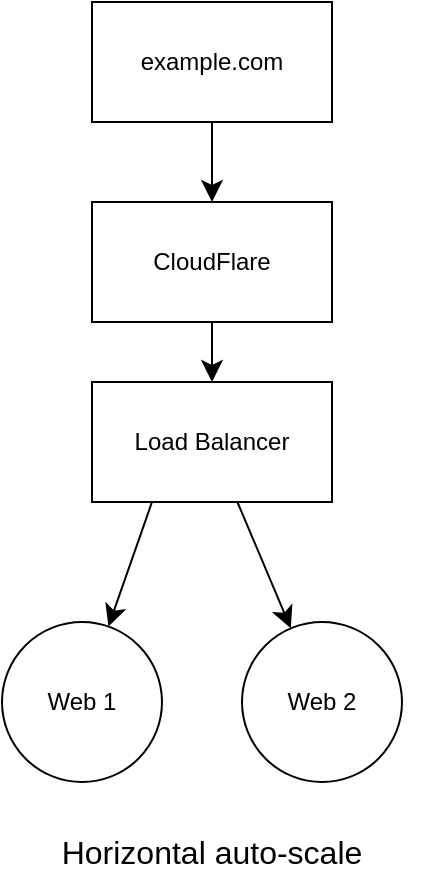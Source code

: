 <mxfile version="24.7.17">
  <diagram name="Page-1" id="9NJbW2qG5AQis5DbMxxJ">
    <mxGraphModel dx="1015" dy="814" grid="1" gridSize="10" guides="1" tooltips="1" connect="1" arrows="1" fold="1" page="1" pageScale="1" pageWidth="827" pageHeight="1169" math="0" shadow="0">
      <root>
        <mxCell id="0" />
        <mxCell id="1" parent="0" />
        <mxCell id="QZBLLaXXZIAT3Zc7Mf0y-6" value="" style="edgeStyle=none;curved=1;rounded=0;orthogonalLoop=1;jettySize=auto;html=1;fontSize=12;startSize=8;endSize=8;entryX=0.5;entryY=0;entryDx=0;entryDy=0;" edge="1" parent="1" source="QZBLLaXXZIAT3Zc7Mf0y-1" target="QZBLLaXXZIAT3Zc7Mf0y-12">
          <mxGeometry relative="1" as="geometry">
            <mxPoint x="580" y="130" as="targetPoint" />
          </mxGeometry>
        </mxCell>
        <mxCell id="QZBLLaXXZIAT3Zc7Mf0y-1" value="example.com" style="rounded=0;whiteSpace=wrap;html=1;" vertex="1" parent="1">
          <mxGeometry x="340" y="20" width="120" height="60" as="geometry" />
        </mxCell>
        <mxCell id="QZBLLaXXZIAT3Zc7Mf0y-2" value="Web 1" style="ellipse;whiteSpace=wrap;html=1;aspect=fixed;" vertex="1" parent="1">
          <mxGeometry x="295" y="330" width="80" height="80" as="geometry" />
        </mxCell>
        <mxCell id="QZBLLaXXZIAT3Zc7Mf0y-3" value="Web 2" style="ellipse;whiteSpace=wrap;html=1;aspect=fixed;" vertex="1" parent="1">
          <mxGeometry x="415" y="330" width="80" height="80" as="geometry" />
        </mxCell>
        <mxCell id="QZBLLaXXZIAT3Zc7Mf0y-4" value="Horizontal auto-scale" style="text;strokeColor=none;fillColor=none;html=1;align=center;verticalAlign=middle;whiteSpace=wrap;rounded=0;fontSize=16;" vertex="1" parent="1">
          <mxGeometry x="295" y="430" width="210" height="30" as="geometry" />
        </mxCell>
        <mxCell id="QZBLLaXXZIAT3Zc7Mf0y-9" value="" style="edgeStyle=none;curved=1;rounded=0;orthogonalLoop=1;jettySize=auto;html=1;fontSize=12;startSize=8;endSize=8;" edge="1" parent="1" source="QZBLLaXXZIAT3Zc7Mf0y-8" target="QZBLLaXXZIAT3Zc7Mf0y-3">
          <mxGeometry relative="1" as="geometry" />
        </mxCell>
        <mxCell id="QZBLLaXXZIAT3Zc7Mf0y-10" style="edgeStyle=none;curved=1;rounded=0;orthogonalLoop=1;jettySize=auto;html=1;exitX=0.25;exitY=1;exitDx=0;exitDy=0;fontSize=12;startSize=8;endSize=8;" edge="1" parent="1" source="QZBLLaXXZIAT3Zc7Mf0y-8" target="QZBLLaXXZIAT3Zc7Mf0y-2">
          <mxGeometry relative="1" as="geometry" />
        </mxCell>
        <mxCell id="QZBLLaXXZIAT3Zc7Mf0y-8" value="Load Balancer" style="rounded=0;whiteSpace=wrap;html=1;" vertex="1" parent="1">
          <mxGeometry x="340" y="210" width="120" height="60" as="geometry" />
        </mxCell>
        <mxCell id="QZBLLaXXZIAT3Zc7Mf0y-13" value="" style="edgeStyle=none;curved=1;rounded=0;orthogonalLoop=1;jettySize=auto;html=1;fontSize=12;startSize=8;endSize=8;entryX=0.5;entryY=0;entryDx=0;entryDy=0;" edge="1" parent="1" source="QZBLLaXXZIAT3Zc7Mf0y-12" target="QZBLLaXXZIAT3Zc7Mf0y-8">
          <mxGeometry relative="1" as="geometry">
            <mxPoint x="415" y="210" as="targetPoint" />
          </mxGeometry>
        </mxCell>
        <mxCell id="QZBLLaXXZIAT3Zc7Mf0y-12" value="CloudFlare" style="rounded=0;whiteSpace=wrap;html=1;" vertex="1" parent="1">
          <mxGeometry x="340" y="120" width="120" height="60" as="geometry" />
        </mxCell>
      </root>
    </mxGraphModel>
  </diagram>
</mxfile>
